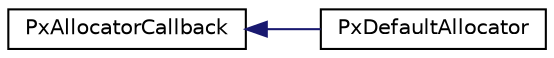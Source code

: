 digraph "Graphical Class Hierarchy"
{
  edge [fontname="Helvetica",fontsize="10",labelfontname="Helvetica",labelfontsize="10"];
  node [fontname="Helvetica",fontsize="10",shape=record];
  rankdir="LR";
  Node0 [label="PxAllocatorCallback",height=0.2,width=0.4,color="black", fillcolor="white", style="filled",URL="$classPxAllocatorCallback.html",tooltip="Abstract base class for an application defined memory allocator that can be used by the Nv library..."];
  Node0 -> Node1 [dir="back",color="midnightblue",fontsize="10",style="solid",fontname="Helvetica"];
  Node1 [label="PxDefaultAllocator",height=0.2,width=0.4,color="black", fillcolor="white", style="filled",URL="$classPxDefaultAllocator.html",tooltip="default implementation of the allocator interface required by the SDK "];
}

